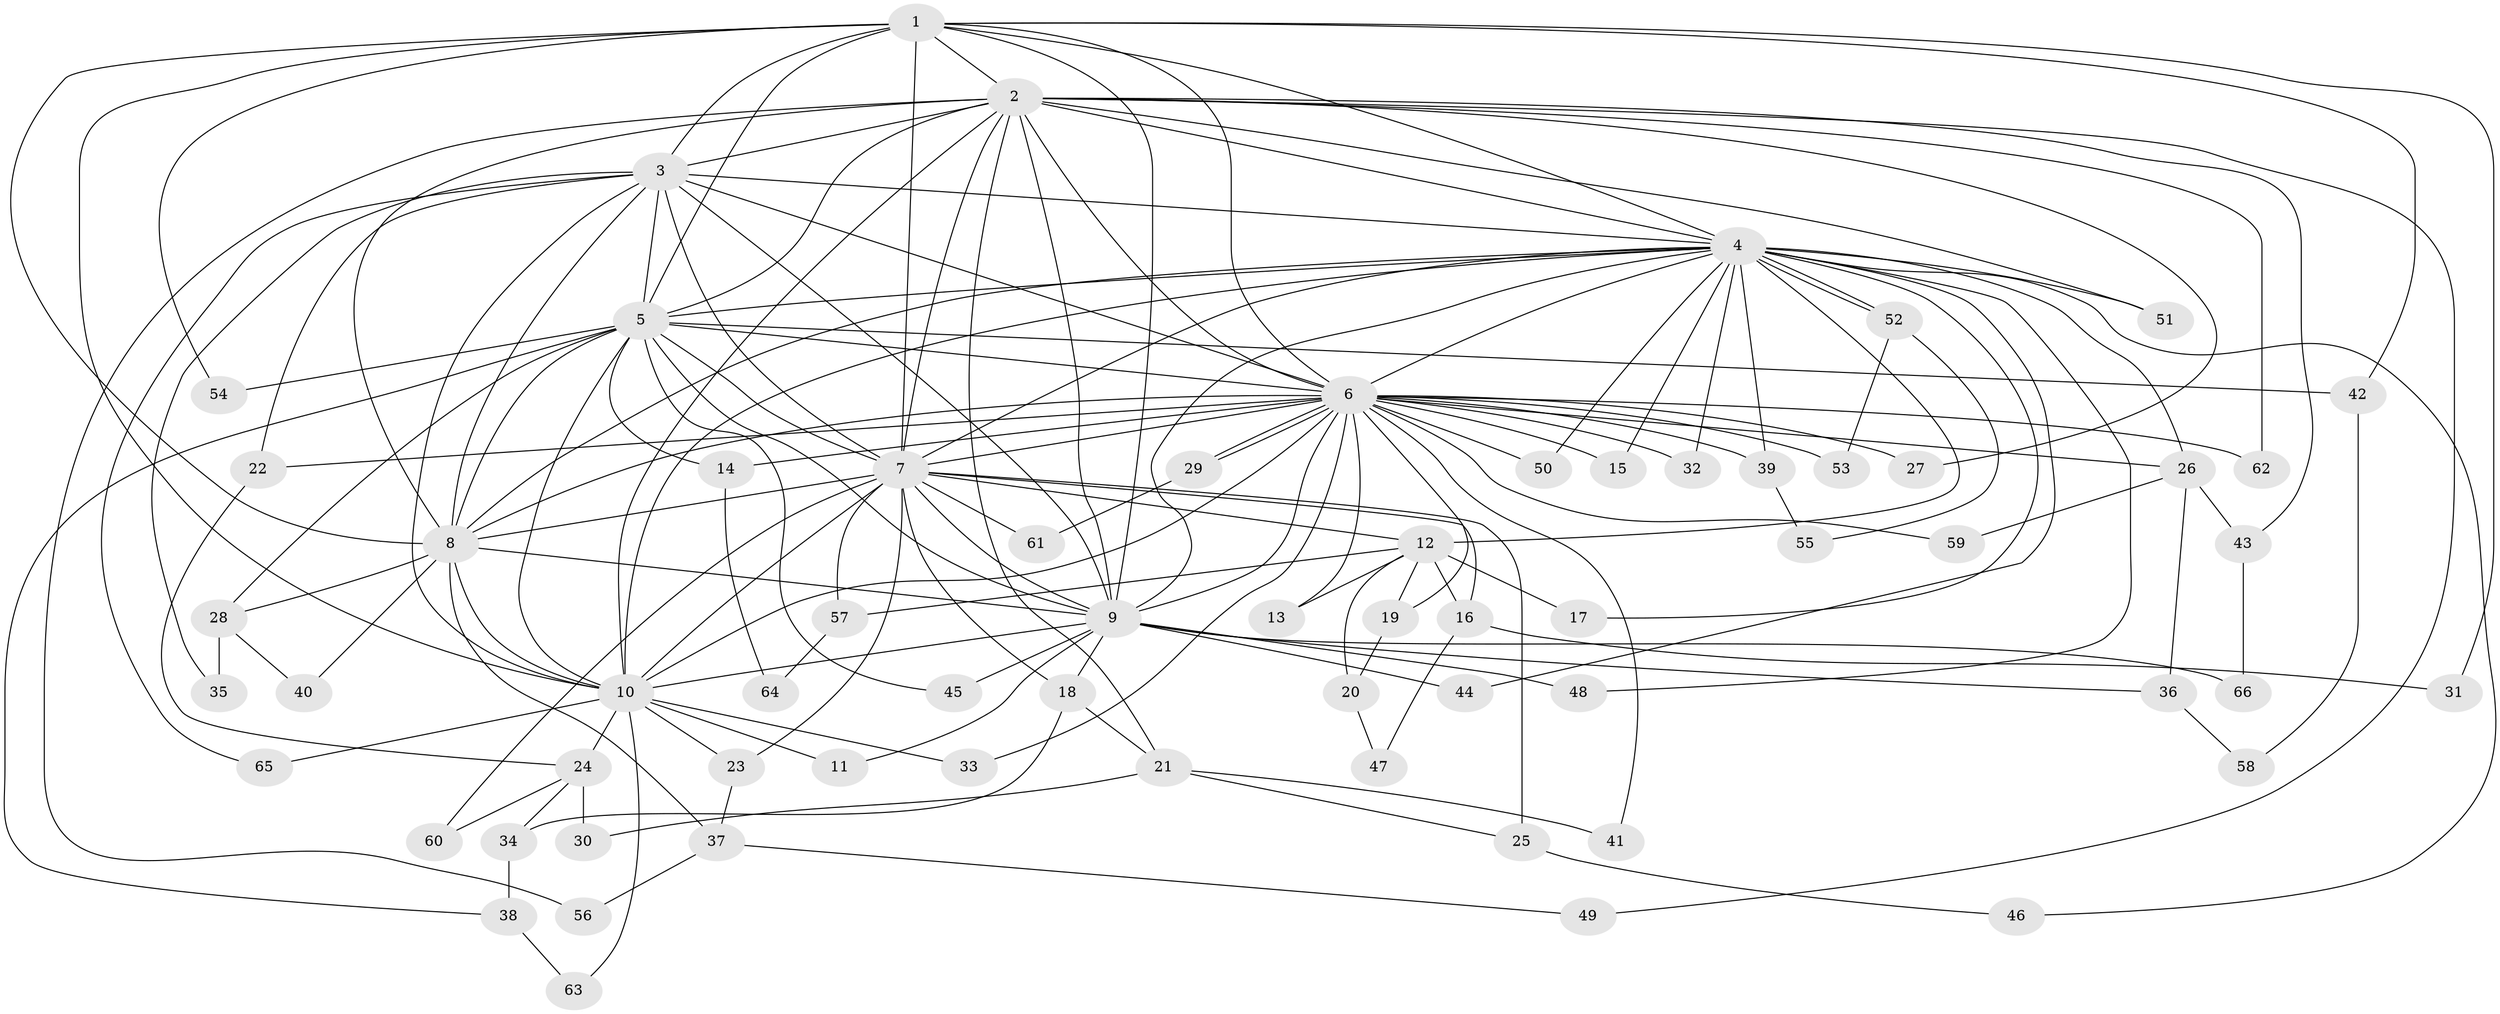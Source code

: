 // coarse degree distribution, {11: 0.0425531914893617, 14: 0.0425531914893617, 21: 0.0425531914893617, 23: 0.02127659574468085, 13: 0.02127659574468085, 12: 0.02127659574468085, 8: 0.02127659574468085, 2: 0.40425531914893614, 3: 0.23404255319148937, 4: 0.06382978723404255, 5: 0.06382978723404255, 6: 0.02127659574468085}
// Generated by graph-tools (version 1.1) at 2025/51/02/27/25 19:51:46]
// undirected, 66 vertices, 157 edges
graph export_dot {
graph [start="1"]
  node [color=gray90,style=filled];
  1;
  2;
  3;
  4;
  5;
  6;
  7;
  8;
  9;
  10;
  11;
  12;
  13;
  14;
  15;
  16;
  17;
  18;
  19;
  20;
  21;
  22;
  23;
  24;
  25;
  26;
  27;
  28;
  29;
  30;
  31;
  32;
  33;
  34;
  35;
  36;
  37;
  38;
  39;
  40;
  41;
  42;
  43;
  44;
  45;
  46;
  47;
  48;
  49;
  50;
  51;
  52;
  53;
  54;
  55;
  56;
  57;
  58;
  59;
  60;
  61;
  62;
  63;
  64;
  65;
  66;
  1 -- 2;
  1 -- 3;
  1 -- 4;
  1 -- 5;
  1 -- 6;
  1 -- 7;
  1 -- 8;
  1 -- 9;
  1 -- 10;
  1 -- 31;
  1 -- 42;
  1 -- 54;
  2 -- 3;
  2 -- 4;
  2 -- 5;
  2 -- 6;
  2 -- 7;
  2 -- 8;
  2 -- 9;
  2 -- 10;
  2 -- 21;
  2 -- 27;
  2 -- 43;
  2 -- 49;
  2 -- 51;
  2 -- 56;
  2 -- 62;
  3 -- 4;
  3 -- 5;
  3 -- 6;
  3 -- 7;
  3 -- 8;
  3 -- 9;
  3 -- 10;
  3 -- 22;
  3 -- 35;
  3 -- 65;
  4 -- 5;
  4 -- 6;
  4 -- 7;
  4 -- 8;
  4 -- 9;
  4 -- 10;
  4 -- 12;
  4 -- 15;
  4 -- 17;
  4 -- 26;
  4 -- 32;
  4 -- 39;
  4 -- 44;
  4 -- 46;
  4 -- 48;
  4 -- 50;
  4 -- 51;
  4 -- 52;
  4 -- 52;
  5 -- 6;
  5 -- 7;
  5 -- 8;
  5 -- 9;
  5 -- 10;
  5 -- 14;
  5 -- 28;
  5 -- 38;
  5 -- 42;
  5 -- 45;
  5 -- 54;
  6 -- 7;
  6 -- 8;
  6 -- 9;
  6 -- 10;
  6 -- 13;
  6 -- 14;
  6 -- 15;
  6 -- 19;
  6 -- 22;
  6 -- 26;
  6 -- 27;
  6 -- 29;
  6 -- 29;
  6 -- 32;
  6 -- 33;
  6 -- 39;
  6 -- 41;
  6 -- 50;
  6 -- 53;
  6 -- 59;
  6 -- 62;
  7 -- 8;
  7 -- 9;
  7 -- 10;
  7 -- 12;
  7 -- 16;
  7 -- 18;
  7 -- 23;
  7 -- 25;
  7 -- 57;
  7 -- 60;
  7 -- 61;
  8 -- 9;
  8 -- 10;
  8 -- 28;
  8 -- 37;
  8 -- 40;
  9 -- 10;
  9 -- 11;
  9 -- 18;
  9 -- 36;
  9 -- 44;
  9 -- 45;
  9 -- 48;
  9 -- 66;
  10 -- 11;
  10 -- 23;
  10 -- 24;
  10 -- 33;
  10 -- 63;
  10 -- 65;
  12 -- 13;
  12 -- 16;
  12 -- 17;
  12 -- 19;
  12 -- 20;
  12 -- 57;
  14 -- 64;
  16 -- 31;
  16 -- 47;
  18 -- 21;
  18 -- 34;
  19 -- 20;
  20 -- 47;
  21 -- 25;
  21 -- 30;
  21 -- 41;
  22 -- 24;
  23 -- 37;
  24 -- 30;
  24 -- 34;
  24 -- 60;
  25 -- 46;
  26 -- 36;
  26 -- 43;
  26 -- 59;
  28 -- 35;
  28 -- 40;
  29 -- 61;
  34 -- 38;
  36 -- 58;
  37 -- 49;
  37 -- 56;
  38 -- 63;
  39 -- 55;
  42 -- 58;
  43 -- 66;
  52 -- 53;
  52 -- 55;
  57 -- 64;
}
